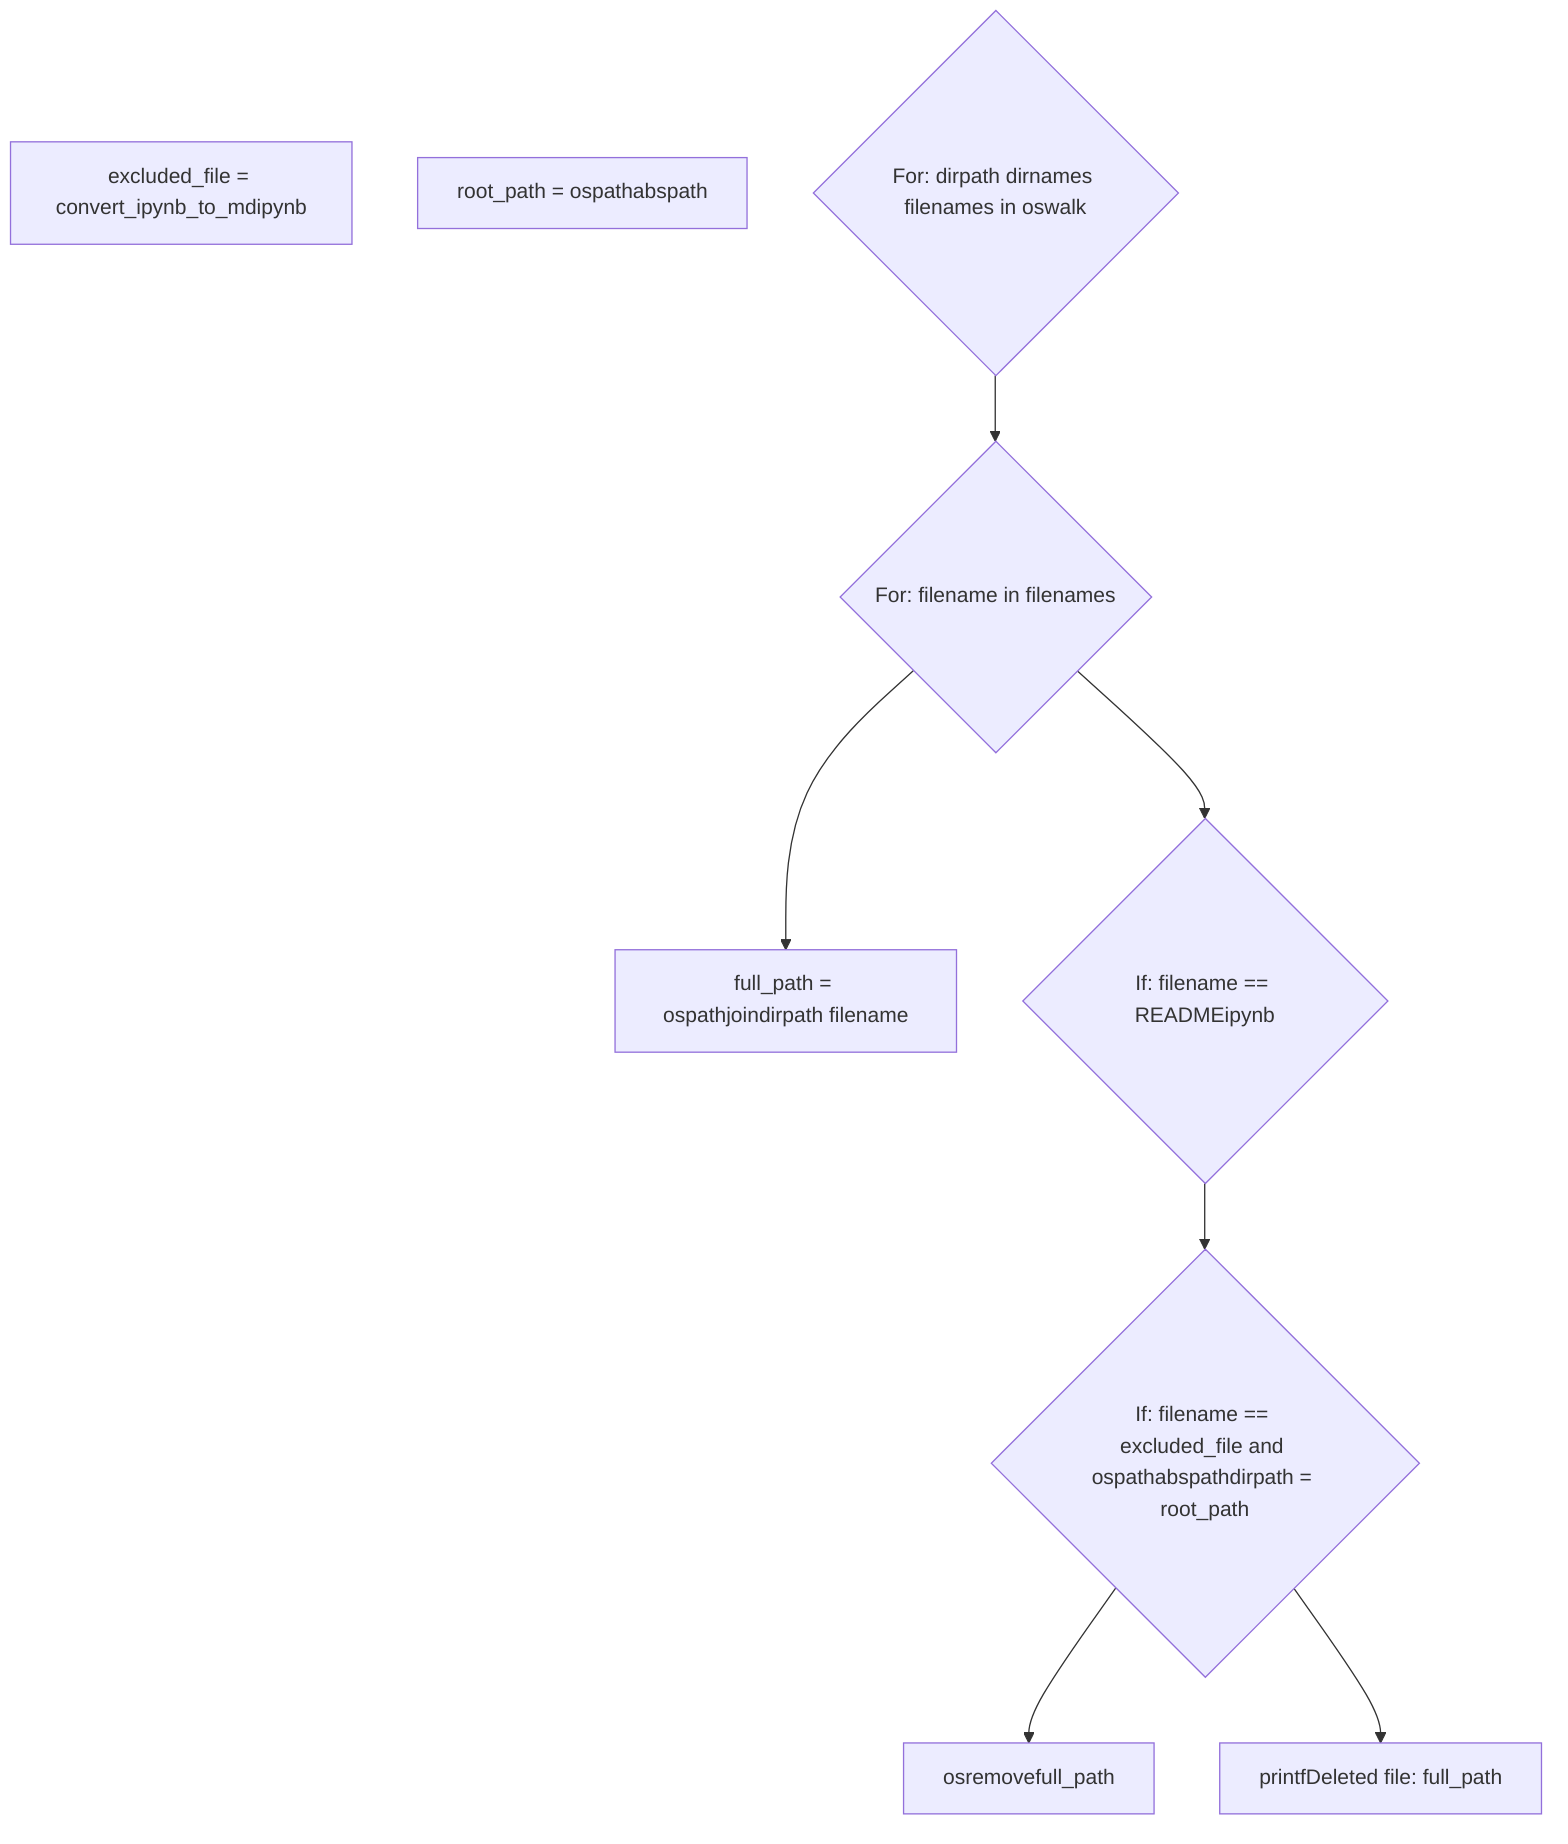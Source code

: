 flowchart TD
n0["excluded_file = convert_ipynb_to_mdipynb"]
n1["root_path = ospathabspath"]
n2{"For: dirpath dirnames filenames in oswalk"}
n3{"For: filename in filenames"}
n2 --> n3
n4["full_path = ospathjoindirpath filename"]
n3 --> n4
n5{"If: filename == READMEipynb"}
n3 --> n5
n6{"If: filename == excluded_file and ospathabspathdirpath = root_path"}
n5 --> n6
n7["osremovefull_path"]
n6 --> n7
n8["printfDeleted file: full_path"]
n6 --> n8